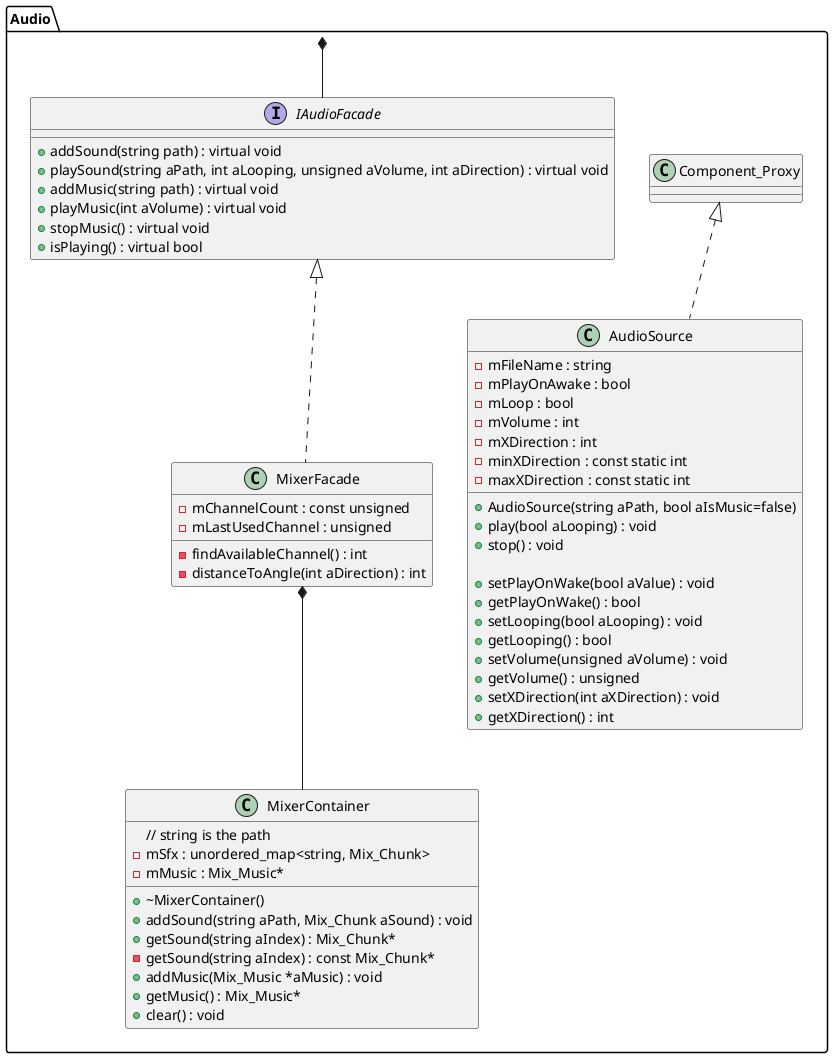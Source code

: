 @startuml audioPackageClassDiagram

package Audio{
    class Component_Proxy {}

class AudioSource implements Component_Proxy{
    - mFileName : string
    - mPlayOnAwake : bool
    - mLoop : bool
    - mVolume : int
    - mXDirection : int
    - minXDirection : const static int
    - maxXDirection : const static int
    + AudioSource(string aPath, bool aIsMusic=false)
    + play(bool aLooping) : void
    + stop() : void 

    + setPlayOnWake(bool aValue) : void
    + getPlayOnWake() : bool
    + setLooping(bool aLooping) : void
    + getLooping() : bool
    + setVolume(unsigned aVolume) : void
    + getVolume() : unsigned
    + setXDirection(int aXDirection) : void
    + getXDirection() : int
}

interface IAudioFacade {
    + addSound(string path) : virtual void
    + playSound(string aPath, int aLooping, unsigned aVolume, int aDirection) : virtual void
    + addMusic(string path) : virtual void
    + playMusic(int aVolume) : virtual void
    + stopMusic() : virtual void
    + isPlaying() : virtual bool
}

class MixerFacade implements IAudioFacade {
    - mChannelCount : const unsigned
    - mLastUsedChannel : unsigned
    - findAvailableChannel() : int
    - distanceToAngle(int aDirection) : int
}

class MixerContainer {
    // string is the path
    - mSfx : unordered_map<string, Mix_Chunk>
    - mMusic : Mix_Music*
    + ~MixerContainer()
    + addSound(string aPath, Mix_Chunk aSound) : void
    + getSound(string aIndex) : Mix_Chunk*
    - getSound(string aIndex) : const Mix_Chunk*
    + addMusic(Mix_Music *aMusic) : void
    + getMusic() : Mix_Music*
    + clear() : void
}

MixerFacade *-- MixerContainer

}

Audio *--IAudioFacade

@enduml